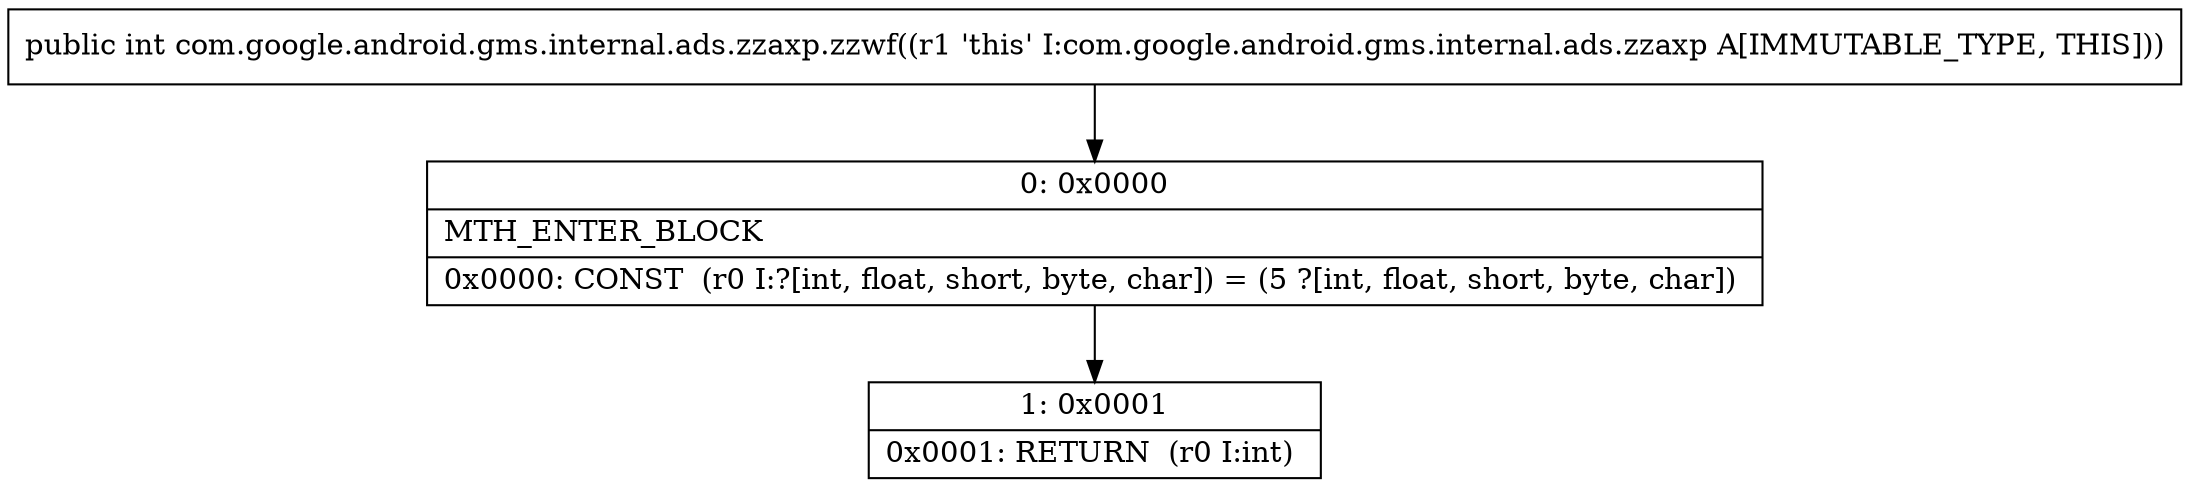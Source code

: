 digraph "CFG forcom.google.android.gms.internal.ads.zzaxp.zzwf()I" {
Node_0 [shape=record,label="{0\:\ 0x0000|MTH_ENTER_BLOCK\l|0x0000: CONST  (r0 I:?[int, float, short, byte, char]) = (5 ?[int, float, short, byte, char]) \l}"];
Node_1 [shape=record,label="{1\:\ 0x0001|0x0001: RETURN  (r0 I:int) \l}"];
MethodNode[shape=record,label="{public int com.google.android.gms.internal.ads.zzaxp.zzwf((r1 'this' I:com.google.android.gms.internal.ads.zzaxp A[IMMUTABLE_TYPE, THIS])) }"];
MethodNode -> Node_0;
Node_0 -> Node_1;
}

